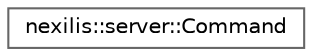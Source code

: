 digraph "Graphical Class Hierarchy"
{
 // LATEX_PDF_SIZE
  bgcolor="transparent";
  edge [fontname=Helvetica,fontsize=10,labelfontname=Helvetica,labelfontsize=10];
  node [fontname=Helvetica,fontsize=10,shape=box,height=0.2,width=0.4];
  rankdir="LR";
  Node0 [id="Node000000",label="nexilis::server::Command",height=0.2,width=0.4,color="grey40", fillcolor="white", style="filled",URL="$da/d15/classnexilis_1_1server_1_1Command.html",tooltip=" "];
}
